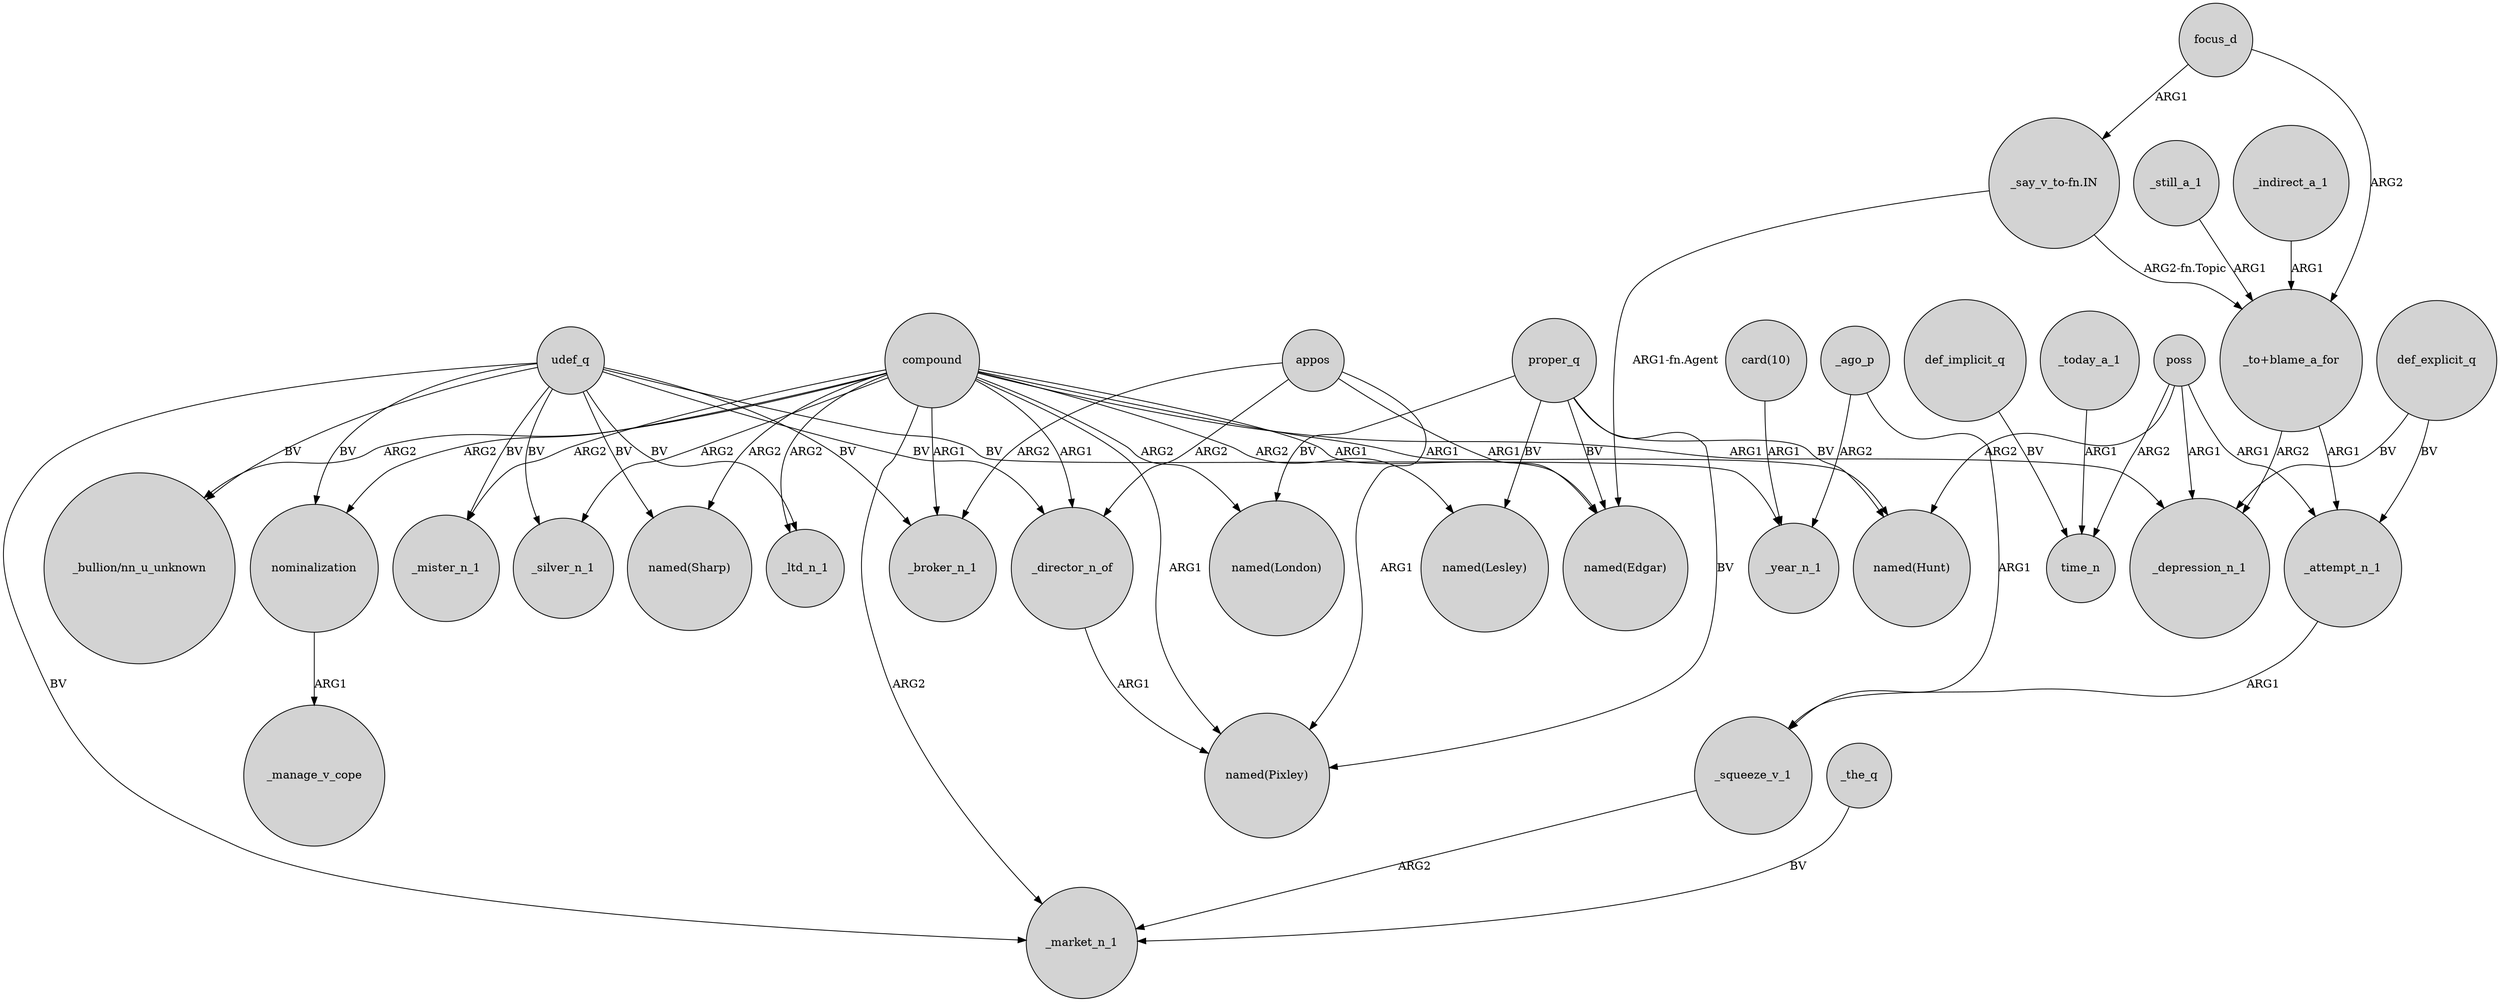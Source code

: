 digraph {
	node [shape=circle style=filled]
	compound -> _market_n_1 [label=ARG2]
	proper_q -> "named(Edgar)" [label=BV]
	compound -> "named(Edgar)" [label=ARG1]
	"_to+blame_a_for" -> _attempt_n_1 [label=ARG1]
	proper_q -> "named(Lesley)" [label=BV]
	_today_a_1 -> time_n [label=ARG1]
	compound -> "named(Lesley)" [label=ARG2]
	def_implicit_q -> time_n [label=BV]
	compound -> "_bullion/nn_u_unknown" [label=ARG2]
	focus_d -> "_to+blame_a_for" [label=ARG2]
	compound -> _mister_n_1 [label=ARG2]
	compound -> "named(Hunt)" [label=ARG1]
	udef_q -> "_bullion/nn_u_unknown" [label=BV]
	appos -> "named(Edgar)" [label=ARG1]
	udef_q -> _mister_n_1 [label=BV]
	poss -> time_n [label=ARG2]
	compound -> nominalization [label=ARG2]
	udef_q -> _market_n_1 [label=BV]
	poss -> _attempt_n_1 [label=ARG1]
	_attempt_n_1 -> _squeeze_v_1 [label=ARG1]
	"card(10)" -> _year_n_1 [label=ARG1]
	appos -> "named(Pixley)" [label=ARG1]
	poss -> "named(Hunt)" [label=ARG2]
	_squeeze_v_1 -> _market_n_1 [label=ARG2]
	_director_n_of -> "named(Pixley)" [label=ARG1]
	_still_a_1 -> "_to+blame_a_for" [label=ARG1]
	"_to+blame_a_for" -> _depression_n_1 [label=ARG2]
	_ago_p -> _year_n_1 [label=ARG2]
	compound -> _broker_n_1 [label=ARG1]
	_ago_p -> _squeeze_v_1 [label=ARG1]
	_indirect_a_1 -> "_to+blame_a_for" [label=ARG1]
	def_explicit_q -> _depression_n_1 [label=BV]
	compound -> _depression_n_1 [label=ARG1]
	udef_q -> "named(Sharp)" [label=BV]
	compound -> "named(London)" [label=ARG2]
	udef_q -> nominalization [label=BV]
	appos -> _broker_n_1 [label=ARG2]
	"_say_v_to-fn.IN" -> "_to+blame_a_for" [label="ARG2-fn.Topic"]
	poss -> _depression_n_1 [label=ARG1]
	proper_q -> "named(London)" [label=BV]
	def_explicit_q -> _attempt_n_1 [label=BV]
	compound -> _ltd_n_1 [label=ARG2]
	proper_q -> "named(Pixley)" [label=BV]
	udef_q -> _year_n_1 [label=BV]
	compound -> _silver_n_1 [label=ARG2]
	compound -> "named(Sharp)" [label=ARG2]
	_the_q -> _market_n_1 [label=BV]
	compound -> _director_n_of [label=ARG1]
	proper_q -> "named(Hunt)" [label=BV]
	"_say_v_to-fn.IN" -> "named(Edgar)" [label="ARG1-fn.Agent"]
	udef_q -> _ltd_n_1 [label=BV]
	appos -> _director_n_of [label=ARG2]
	udef_q -> _broker_n_1 [label=BV]
	udef_q -> _director_n_of [label=BV]
	nominalization -> _manage_v_cope [label=ARG1]
	udef_q -> _silver_n_1 [label=BV]
	compound -> "named(Pixley)" [label=ARG1]
	focus_d -> "_say_v_to-fn.IN" [label=ARG1]
}
